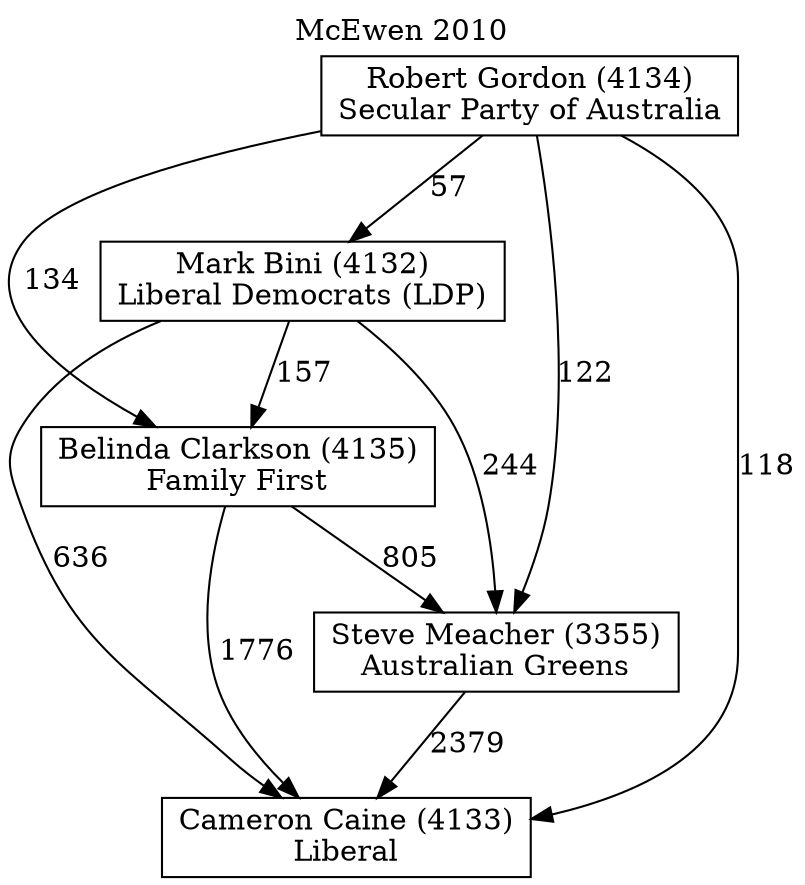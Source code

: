 // House preference flow
digraph "Cameron Caine (4133)_McEwen_2010" {
	graph [label="McEwen 2010" labelloc=t mclimit=10]
	node [shape=box]
	"Cameron Caine (4133)" [label="Cameron Caine (4133)
Liberal"]
	"Steve Meacher (3355)" [label="Steve Meacher (3355)
Australian Greens"]
	"Belinda Clarkson (4135)" [label="Belinda Clarkson (4135)
Family First"]
	"Mark Bini (4132)" [label="Mark Bini (4132)
Liberal Democrats (LDP)"]
	"Robert Gordon (4134)" [label="Robert Gordon (4134)
Secular Party of Australia"]
	"Steve Meacher (3355)" -> "Cameron Caine (4133)" [label=2379]
	"Belinda Clarkson (4135)" -> "Steve Meacher (3355)" [label=805]
	"Mark Bini (4132)" -> "Belinda Clarkson (4135)" [label=157]
	"Robert Gordon (4134)" -> "Mark Bini (4132)" [label=57]
	"Belinda Clarkson (4135)" -> "Cameron Caine (4133)" [label=1776]
	"Mark Bini (4132)" -> "Cameron Caine (4133)" [label=636]
	"Robert Gordon (4134)" -> "Cameron Caine (4133)" [label=118]
	"Robert Gordon (4134)" -> "Belinda Clarkson (4135)" [label=134]
	"Mark Bini (4132)" -> "Steve Meacher (3355)" [label=244]
	"Robert Gordon (4134)" -> "Steve Meacher (3355)" [label=122]
}
